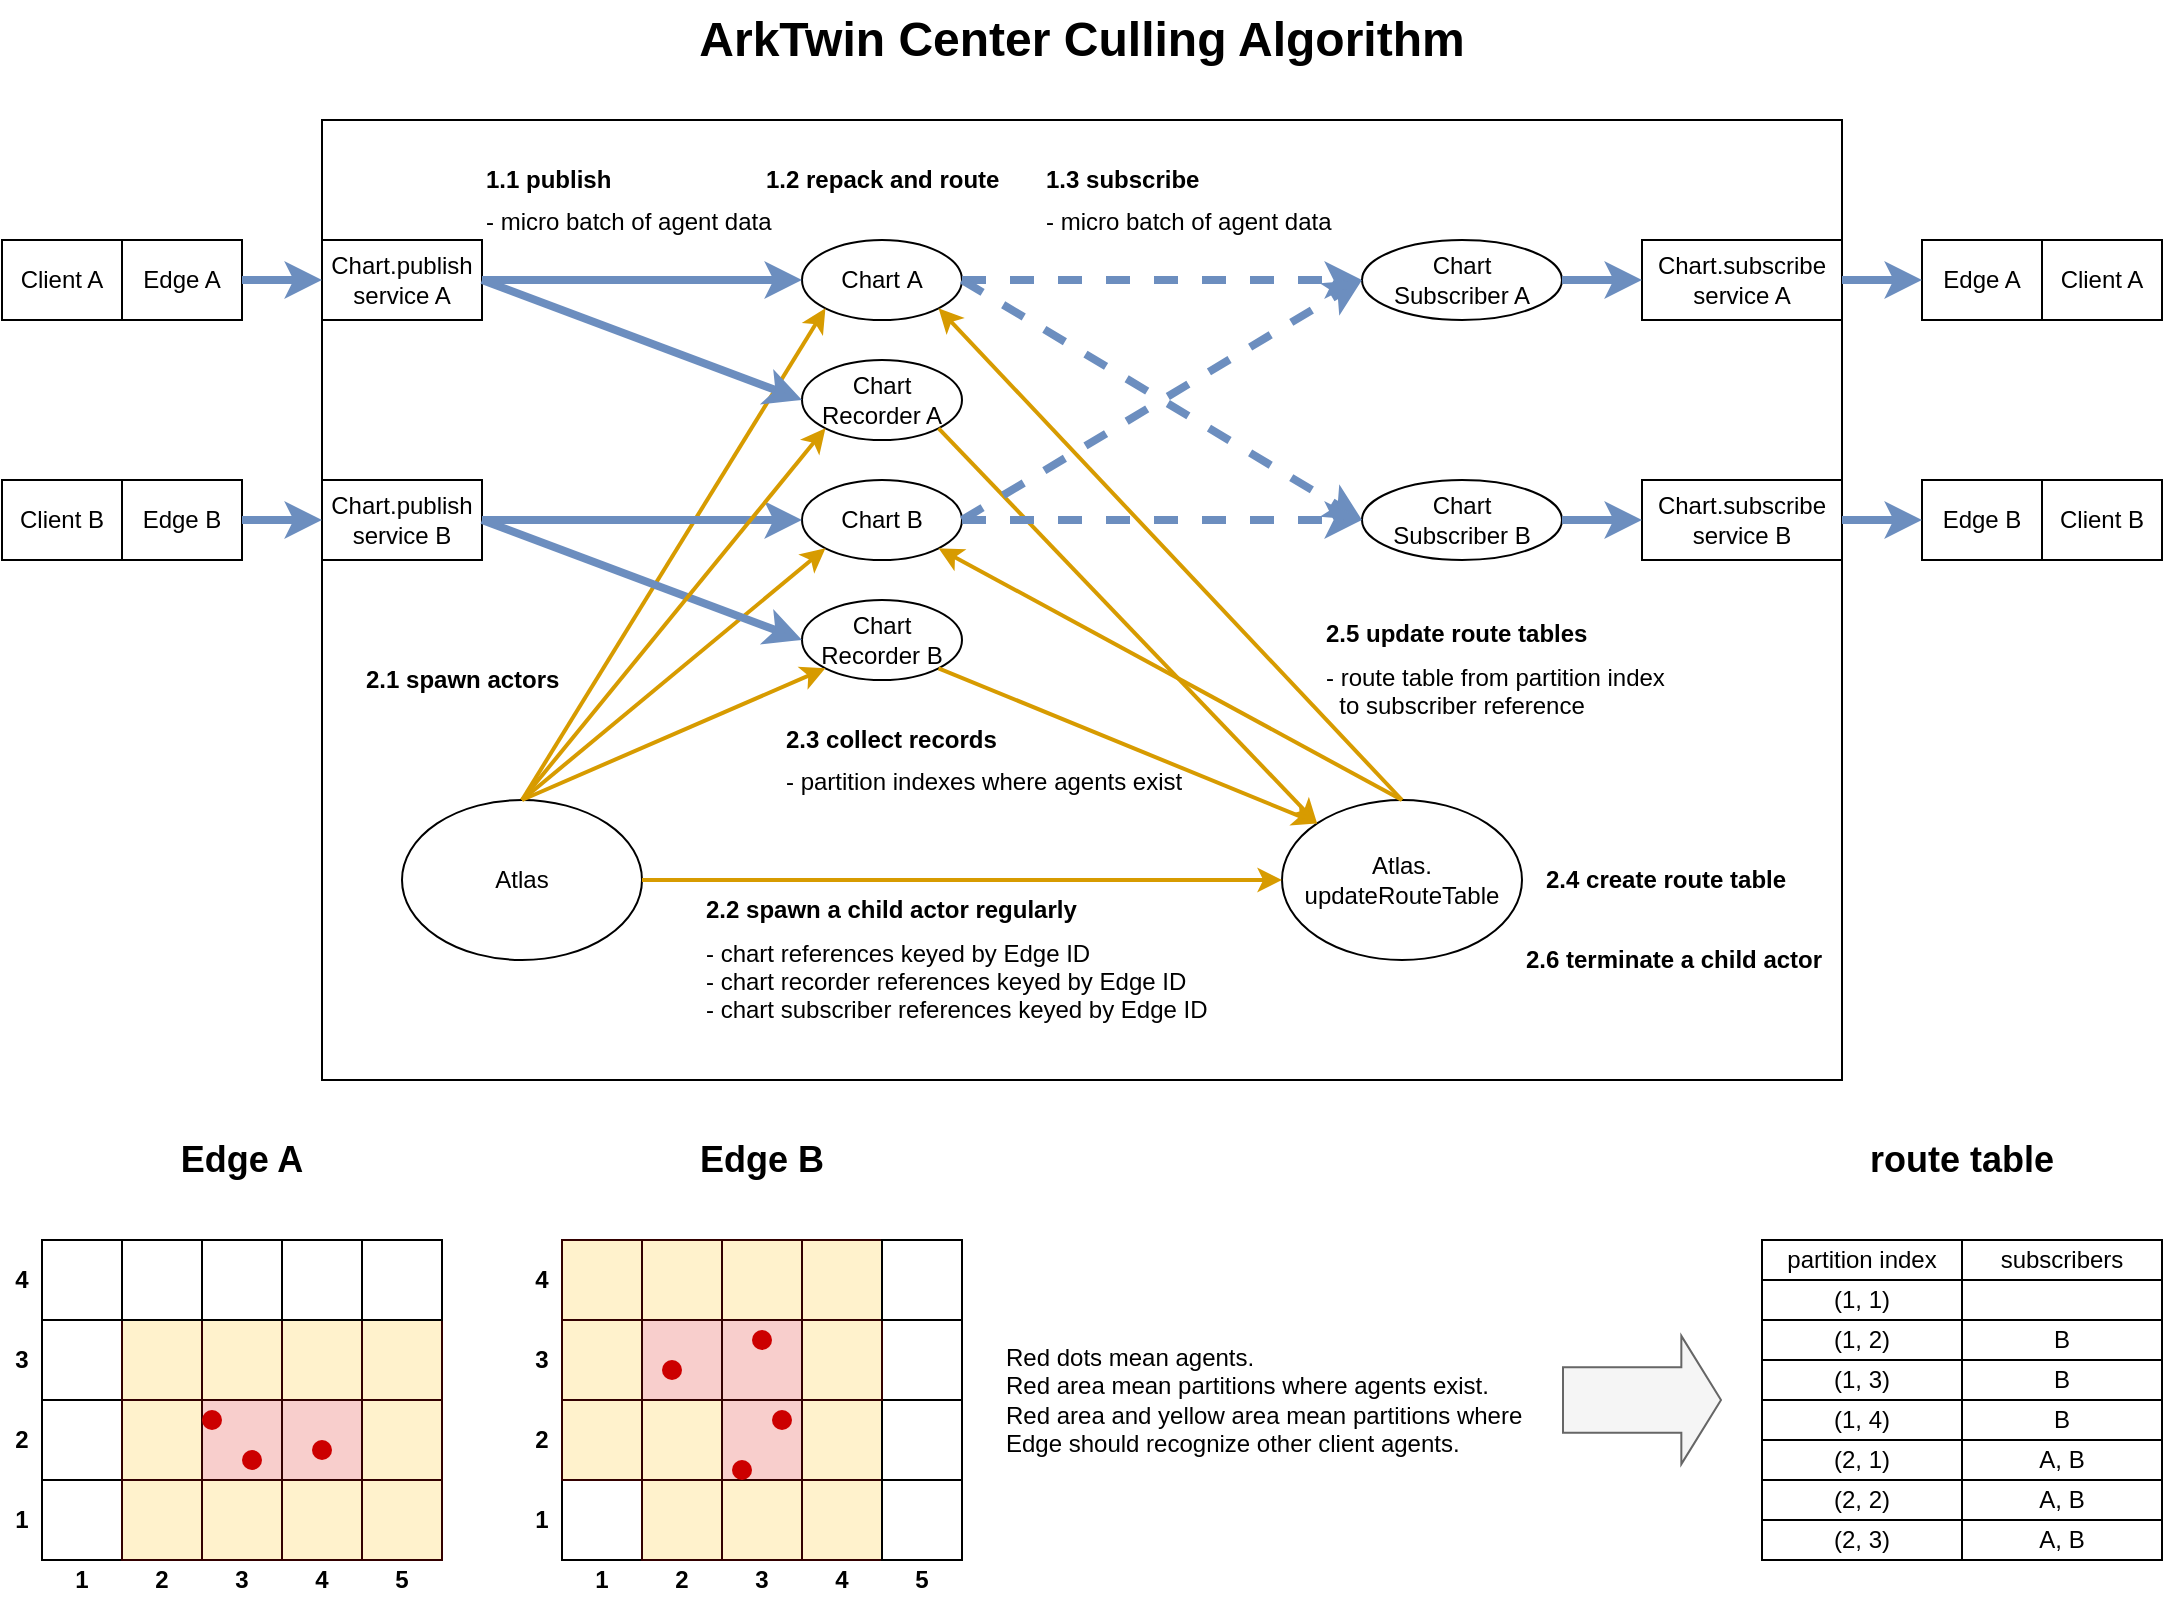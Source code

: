 <mxfile version="24.7.5">
  <diagram name="ページ1" id="t94YC5nv_LQx9OQjXFBO">
    <mxGraphModel dx="1430" dy="837" grid="1" gridSize="10" guides="1" tooltips="1" connect="1" arrows="1" fold="1" page="1" pageScale="1" pageWidth="1169" pageHeight="827" math="0" shadow="0">
      <root>
        <mxCell id="0" />
        <mxCell id="1" parent="0" />
        <mxCell id="b8Y9SWuDgDwBU1Piw9FO-28" value="" style="rounded=0;whiteSpace=wrap;html=1;fillColor=none;" parent="1" vertex="1">
          <mxGeometry x="200" y="80" width="760" height="480" as="geometry" />
        </mxCell>
        <mxCell id="b8Y9SWuDgDwBU1Piw9FO-1" value="Client A" style="rounded=0;whiteSpace=wrap;html=1;" parent="1" vertex="1">
          <mxGeometry x="40" y="140" width="60" height="40" as="geometry" />
        </mxCell>
        <mxCell id="b8Y9SWuDgDwBU1Piw9FO-2" value="Edge A" style="rounded=0;whiteSpace=wrap;html=1;" parent="1" vertex="1">
          <mxGeometry x="100" y="140" width="60" height="40" as="geometry" />
        </mxCell>
        <mxCell id="b8Y9SWuDgDwBU1Piw9FO-3" value="Chart.publish&lt;div&gt;service A&lt;/div&gt;" style="rounded=0;whiteSpace=wrap;html=1;" parent="1" vertex="1">
          <mxGeometry x="200" y="140" width="80" height="40" as="geometry" />
        </mxCell>
        <mxCell id="b8Y9SWuDgDwBU1Piw9FO-5" value="Chart&lt;span style=&quot;background-color: initial;&quot;&gt;&amp;nbsp;A&lt;/span&gt;" style="ellipse;whiteSpace=wrap;html=1;" parent="1" vertex="1">
          <mxGeometry x="440" y="140" width="80" height="40" as="geometry" />
        </mxCell>
        <mxCell id="b8Y9SWuDgDwBU1Piw9FO-6" value="Atlas.&lt;div&gt;updateRouteTable&lt;/div&gt;" style="ellipse;whiteSpace=wrap;html=1;" parent="1" vertex="1">
          <mxGeometry x="680" y="420" width="120" height="80" as="geometry" />
        </mxCell>
        <mxCell id="b8Y9SWuDgDwBU1Piw9FO-8" value="Atlas" style="ellipse;whiteSpace=wrap;html=1;" parent="1" vertex="1">
          <mxGeometry x="240" y="420" width="120" height="80" as="geometry" />
        </mxCell>
        <mxCell id="b8Y9SWuDgDwBU1Piw9FO-11" value="Chart&lt;div&gt;Recorder A&lt;/div&gt;" style="ellipse;whiteSpace=wrap;html=1;" parent="1" vertex="1">
          <mxGeometry x="440" y="200" width="80" height="40" as="geometry" />
        </mxCell>
        <mxCell id="b8Y9SWuDgDwBU1Piw9FO-13" value="Chart.subscribe&lt;div&gt;service A&lt;/div&gt;" style="rounded=0;whiteSpace=wrap;html=1;" parent="1" vertex="1">
          <mxGeometry x="860" y="140" width="100" height="40" as="geometry" />
        </mxCell>
        <mxCell id="b8Y9SWuDgDwBU1Piw9FO-14" value="" style="endArrow=classic;html=1;rounded=0;exitX=1;exitY=0.5;exitDx=0;exitDy=0;fillColor=#dae8fc;strokeColor=#6c8ebf;strokeWidth=4;dashed=1;entryX=0;entryY=0.5;entryDx=0;entryDy=0;" parent="1" source="b8Y9SWuDgDwBU1Piw9FO-5" target="b8Y9SWuDgDwBU1Piw9FO-35" edge="1">
          <mxGeometry width="50" height="50" relative="1" as="geometry">
            <mxPoint x="320" y="370" as="sourcePoint" />
            <mxPoint x="600" y="160" as="targetPoint" />
          </mxGeometry>
        </mxCell>
        <mxCell id="b8Y9SWuDgDwBU1Piw9FO-15" value="Client B" style="rounded=0;whiteSpace=wrap;html=1;" parent="1" vertex="1">
          <mxGeometry x="40" y="260" width="60" height="40" as="geometry" />
        </mxCell>
        <mxCell id="b8Y9SWuDgDwBU1Piw9FO-16" value="Edge B" style="rounded=0;whiteSpace=wrap;html=1;" parent="1" vertex="1">
          <mxGeometry x="100" y="260" width="60" height="40" as="geometry" />
        </mxCell>
        <mxCell id="b8Y9SWuDgDwBU1Piw9FO-17" value="&lt;div&gt;Chart.publish&lt;/div&gt;&lt;div&gt;service B&lt;/div&gt;" style="rounded=0;whiteSpace=wrap;html=1;" parent="1" vertex="1">
          <mxGeometry x="200" y="260" width="80" height="40" as="geometry" />
        </mxCell>
        <mxCell id="b8Y9SWuDgDwBU1Piw9FO-18" value="Chart&lt;span style=&quot;background-color: initial;&quot;&gt;&amp;nbsp;B&lt;/span&gt;" style="ellipse;whiteSpace=wrap;html=1;" parent="1" vertex="1">
          <mxGeometry x="440" y="260" width="80" height="40" as="geometry" />
        </mxCell>
        <mxCell id="b8Y9SWuDgDwBU1Piw9FO-20" value="Chart&lt;div&gt;Recorder B&lt;/div&gt;" style="ellipse;whiteSpace=wrap;html=1;" parent="1" vertex="1">
          <mxGeometry x="440" y="320" width="80" height="40" as="geometry" />
        </mxCell>
        <mxCell id="b8Y9SWuDgDwBU1Piw9FO-23" value="" style="endArrow=classic;html=1;rounded=0;exitX=1;exitY=1;exitDx=0;exitDy=0;entryX=0;entryY=0;entryDx=0;entryDy=0;strokeWidth=2;fillColor=#ffe6cc;strokeColor=#d79b00;" parent="1" source="b8Y9SWuDgDwBU1Piw9FO-20" target="b8Y9SWuDgDwBU1Piw9FO-6" edge="1">
          <mxGeometry width="50" height="50" relative="1" as="geometry">
            <mxPoint x="440" y="340" as="sourcePoint" />
            <mxPoint x="370" y="350" as="targetPoint" />
          </mxGeometry>
        </mxCell>
        <mxCell id="b8Y9SWuDgDwBU1Piw9FO-24" value="" style="endArrow=classic;html=1;rounded=0;exitX=1;exitY=1;exitDx=0;exitDy=0;entryX=0;entryY=0;entryDx=0;entryDy=0;fillColor=#ffe6cc;strokeColor=#d79b00;strokeWidth=2;" parent="1" source="b8Y9SWuDgDwBU1Piw9FO-11" target="b8Y9SWuDgDwBU1Piw9FO-6" edge="1">
          <mxGeometry width="50" height="50" relative="1" as="geometry">
            <mxPoint x="450" y="350" as="sourcePoint" />
            <mxPoint x="560" y="430" as="targetPoint" />
          </mxGeometry>
        </mxCell>
        <mxCell id="b8Y9SWuDgDwBU1Piw9FO-25" value="Chart.subscribe&lt;div&gt;service B&lt;/div&gt;" style="rounded=0;whiteSpace=wrap;html=1;" parent="1" vertex="1">
          <mxGeometry x="860" y="260" width="100" height="40" as="geometry" />
        </mxCell>
        <mxCell id="b8Y9SWuDgDwBU1Piw9FO-26" value="" style="endArrow=classic;html=1;rounded=0;exitX=0.5;exitY=0;exitDx=0;exitDy=0;entryX=1;entryY=1;entryDx=0;entryDy=0;fillColor=#ffe6cc;strokeColor=#d79b00;strokeWidth=2;" parent="1" source="b8Y9SWuDgDwBU1Piw9FO-6" target="b8Y9SWuDgDwBU1Piw9FO-18" edge="1">
          <mxGeometry width="50" height="50" relative="1" as="geometry">
            <mxPoint x="438" y="364" as="sourcePoint" />
            <mxPoint x="518" y="412" as="targetPoint" />
          </mxGeometry>
        </mxCell>
        <mxCell id="b8Y9SWuDgDwBU1Piw9FO-27" value="" style="endArrow=classic;html=1;rounded=0;exitX=0.5;exitY=0;exitDx=0;exitDy=0;entryX=1;entryY=1;entryDx=0;entryDy=0;fillColor=#ffe6cc;strokeColor=#d79b00;strokeWidth=2;" parent="1" source="b8Y9SWuDgDwBU1Piw9FO-6" target="b8Y9SWuDgDwBU1Piw9FO-5" edge="1">
          <mxGeometry width="50" height="50" relative="1" as="geometry">
            <mxPoint x="560" y="400" as="sourcePoint" />
            <mxPoint x="438" y="304" as="targetPoint" />
          </mxGeometry>
        </mxCell>
        <mxCell id="b8Y9SWuDgDwBU1Piw9FO-29" value="" style="endArrow=classic;html=1;rounded=0;exitX=1;exitY=0.5;exitDx=0;exitDy=0;entryX=0;entryY=0.5;entryDx=0;entryDy=0;strokeWidth=2;fillColor=#ffe6cc;strokeColor=#d79b00;" parent="1" source="b8Y9SWuDgDwBU1Piw9FO-8" target="b8Y9SWuDgDwBU1Piw9FO-6" edge="1">
          <mxGeometry width="50" height="50" relative="1" as="geometry">
            <mxPoint x="320" y="370" as="sourcePoint" />
            <mxPoint x="370" y="320" as="targetPoint" />
          </mxGeometry>
        </mxCell>
        <mxCell id="b8Y9SWuDgDwBU1Piw9FO-30" value="" style="endArrow=classic;html=1;rounded=0;exitX=1;exitY=0.5;exitDx=0;exitDy=0;entryX=0;entryY=0.5;entryDx=0;entryDy=0;fillColor=#dae8fc;strokeColor=#6c8ebf;strokeWidth=4;" parent="1" source="b8Y9SWuDgDwBU1Piw9FO-2" target="b8Y9SWuDgDwBU1Piw9FO-3" edge="1">
          <mxGeometry width="50" height="50" relative="1" as="geometry">
            <mxPoint x="360" y="370" as="sourcePoint" />
            <mxPoint x="410" y="320" as="targetPoint" />
          </mxGeometry>
        </mxCell>
        <mxCell id="b8Y9SWuDgDwBU1Piw9FO-31" value="" style="endArrow=classic;html=1;rounded=0;exitX=1;exitY=0.5;exitDx=0;exitDy=0;entryX=0;entryY=0.5;entryDx=0;entryDy=0;fillColor=#dae8fc;strokeColor=#6c8ebf;strokeWidth=4;" parent="1" source="b8Y9SWuDgDwBU1Piw9FO-16" target="b8Y9SWuDgDwBU1Piw9FO-17" edge="1">
          <mxGeometry width="50" height="50" relative="1" as="geometry">
            <mxPoint x="170" y="170" as="sourcePoint" />
            <mxPoint x="250" y="170" as="targetPoint" />
          </mxGeometry>
        </mxCell>
        <mxCell id="b8Y9SWuDgDwBU1Piw9FO-35" value="Chart&lt;div&gt;&lt;span style=&quot;background-color: initial;&quot;&gt;Subscriber A&lt;/span&gt;&lt;/div&gt;" style="ellipse;whiteSpace=wrap;html=1;" parent="1" vertex="1">
          <mxGeometry x="720" y="140" width="100" height="40" as="geometry" />
        </mxCell>
        <mxCell id="b8Y9SWuDgDwBU1Piw9FO-36" value="Chart&lt;div&gt;&lt;span style=&quot;background-color: initial;&quot;&gt;Subscriber B&lt;/span&gt;&lt;/div&gt;" style="ellipse;whiteSpace=wrap;html=1;" parent="1" vertex="1">
          <mxGeometry x="720" y="260" width="100" height="40" as="geometry" />
        </mxCell>
        <mxCell id="b8Y9SWuDgDwBU1Piw9FO-37" value="" style="endArrow=classic;html=1;rounded=0;exitX=1;exitY=0.5;exitDx=0;exitDy=0;entryX=0;entryY=0.5;entryDx=0;entryDy=0;fillColor=#dae8fc;strokeColor=#6c8ebf;strokeWidth=4;" parent="1" source="b8Y9SWuDgDwBU1Piw9FO-35" target="b8Y9SWuDgDwBU1Piw9FO-13" edge="1">
          <mxGeometry width="50" height="50" relative="1" as="geometry">
            <mxPoint x="290" y="290" as="sourcePoint" />
            <mxPoint x="330" y="290" as="targetPoint" />
          </mxGeometry>
        </mxCell>
        <mxCell id="b8Y9SWuDgDwBU1Piw9FO-38" value="" style="endArrow=classic;html=1;rounded=0;exitX=1;exitY=0.5;exitDx=0;exitDy=0;entryX=0;entryY=0.5;entryDx=0;entryDy=0;fillColor=#dae8fc;strokeColor=#6c8ebf;strokeWidth=4;" parent="1" source="b8Y9SWuDgDwBU1Piw9FO-36" target="b8Y9SWuDgDwBU1Piw9FO-25" edge="1">
          <mxGeometry width="50" height="50" relative="1" as="geometry">
            <mxPoint x="690" y="170" as="sourcePoint" />
            <mxPoint x="730" y="170" as="targetPoint" />
          </mxGeometry>
        </mxCell>
        <mxCell id="b8Y9SWuDgDwBU1Piw9FO-39" value="" style="endArrow=classic;html=1;rounded=0;fillColor=#dae8fc;strokeColor=#6c8ebf;strokeWidth=4;dashed=1;entryX=0;entryY=0.5;entryDx=0;entryDy=0;exitX=1;exitY=0.5;exitDx=0;exitDy=0;" parent="1" source="b8Y9SWuDgDwBU1Piw9FO-5" target="b8Y9SWuDgDwBU1Piw9FO-36" edge="1">
          <mxGeometry width="50" height="50" relative="1" as="geometry">
            <mxPoint x="400" y="160" as="sourcePoint" />
            <mxPoint x="610" y="170" as="targetPoint" />
          </mxGeometry>
        </mxCell>
        <mxCell id="b8Y9SWuDgDwBU1Piw9FO-50" value="&lt;b&gt;2.2 spawn a child actor regularly&lt;/b&gt;&lt;div style=&quot;font-size: 6px;&quot;&gt;&lt;b&gt;&lt;br&gt;&lt;/b&gt;&lt;div style=&quot;line-height: 160%; font-size: 12px;&quot;&gt;&lt;div style=&quot;line-height: 120%;&quot;&gt;&lt;span style=&quot;background-color: initial;&quot;&gt;- chart references keyed by Edge ID&lt;/span&gt;&lt;div style=&quot;line-height: 120%;&quot;&gt;- chart recorder references&lt;span style=&quot;background-color: initial;&quot;&gt;&amp;nbsp;&lt;/span&gt;&lt;span style=&quot;background-color: initial;&quot;&gt;keyed by Edge ID&lt;/span&gt;&lt;span style=&quot;background-color: initial;&quot;&gt;&amp;nbsp;&lt;/span&gt;&lt;/div&gt;&lt;div style=&quot;line-height: 120%;&quot;&gt;- chart subscriber references&amp;nbsp;&lt;span style=&quot;background-color: initial;&quot;&gt;keyed by Edge ID&lt;/span&gt;&lt;/div&gt;&lt;/div&gt;&lt;/div&gt;&lt;/div&gt;" style="text;html=1;align=left;verticalAlign=middle;whiteSpace=wrap;rounded=0;" parent="1" vertex="1">
          <mxGeometry x="390" y="460" width="260" height="80" as="geometry" />
        </mxCell>
        <mxCell id="b8Y9SWuDgDwBU1Piw9FO-52" value="&lt;b style=&quot;&quot;&gt;2.4 create route table&lt;/b&gt;" style="text;html=1;align=left;verticalAlign=middle;whiteSpace=wrap;rounded=0;" parent="1" vertex="1">
          <mxGeometry x="810" y="440" width="130" height="40" as="geometry" />
        </mxCell>
        <mxCell id="b8Y9SWuDgDwBU1Piw9FO-55" value="" style="endArrow=classic;html=1;rounded=0;exitX=0.5;exitY=0;exitDx=0;exitDy=0;entryX=0;entryY=1;entryDx=0;entryDy=0;strokeWidth=2;fillColor=#ffe6cc;strokeColor=#d79b00;movable=1;resizable=1;rotatable=1;deletable=1;editable=1;locked=0;connectable=1;" parent="1" source="b8Y9SWuDgDwBU1Piw9FO-8" target="b8Y9SWuDgDwBU1Piw9FO-5" edge="1">
          <mxGeometry width="50" height="50" relative="1" as="geometry">
            <mxPoint x="410" y="430" as="sourcePoint" />
            <mxPoint x="610" y="430" as="targetPoint" />
          </mxGeometry>
        </mxCell>
        <mxCell id="b8Y9SWuDgDwBU1Piw9FO-57" value="" style="endArrow=classic;html=1;rounded=0;entryX=0;entryY=1;entryDx=0;entryDy=0;strokeWidth=2;fillColor=#ffe6cc;strokeColor=#d79b00;exitX=0.5;exitY=0;exitDx=0;exitDy=0;" parent="1" source="b8Y9SWuDgDwBU1Piw9FO-8" target="b8Y9SWuDgDwBU1Piw9FO-18" edge="1">
          <mxGeometry width="50" height="50" relative="1" as="geometry">
            <mxPoint x="260" y="430" as="sourcePoint" />
            <mxPoint x="342" y="184" as="targetPoint" />
          </mxGeometry>
        </mxCell>
        <mxCell id="b8Y9SWuDgDwBU1Piw9FO-21" value="" style="endArrow=classic;html=1;rounded=0;exitX=1;exitY=0.5;exitDx=0;exitDy=0;entryX=0;entryY=0.5;entryDx=0;entryDy=0;fillColor=#dae8fc;strokeColor=#6c8ebf;strokeWidth=4;" parent="1" source="b8Y9SWuDgDwBU1Piw9FO-17" target="b8Y9SWuDgDwBU1Piw9FO-20" edge="1">
          <mxGeometry width="50" height="50" relative="1" as="geometry">
            <mxPoint x="290" y="290" as="sourcePoint" />
            <mxPoint x="370" y="290" as="targetPoint" />
          </mxGeometry>
        </mxCell>
        <mxCell id="b8Y9SWuDgDwBU1Piw9FO-19" value="" style="endArrow=classic;html=1;rounded=0;exitX=1;exitY=0.5;exitDx=0;exitDy=0;entryX=0;entryY=0.5;entryDx=0;entryDy=0;fillColor=#dae8fc;strokeColor=#6c8ebf;strokeWidth=4;" parent="1" source="b8Y9SWuDgDwBU1Piw9FO-17" target="b8Y9SWuDgDwBU1Piw9FO-18" edge="1">
          <mxGeometry width="50" height="50" relative="1" as="geometry">
            <mxPoint x="160" y="490" as="sourcePoint" />
            <mxPoint x="210" y="440" as="targetPoint" />
          </mxGeometry>
        </mxCell>
        <mxCell id="b8Y9SWuDgDwBU1Piw9FO-12" value="" style="endArrow=classic;html=1;rounded=0;exitX=1;exitY=0.5;exitDx=0;exitDy=0;entryX=0;entryY=0.5;entryDx=0;entryDy=0;fillColor=#dae8fc;strokeColor=#6c8ebf;strokeWidth=4;" parent="1" source="b8Y9SWuDgDwBU1Piw9FO-3" target="b8Y9SWuDgDwBU1Piw9FO-11" edge="1">
          <mxGeometry width="50" height="50" relative="1" as="geometry">
            <mxPoint x="290" y="170" as="sourcePoint" />
            <mxPoint x="370" y="170" as="targetPoint" />
          </mxGeometry>
        </mxCell>
        <mxCell id="b8Y9SWuDgDwBU1Piw9FO-9" value="" style="endArrow=classic;html=1;rounded=0;exitX=1;exitY=0.5;exitDx=0;exitDy=0;entryX=0;entryY=0.5;entryDx=0;entryDy=0;fillColor=#dae8fc;strokeColor=#6c8ebf;strokeWidth=4;" parent="1" source="b8Y9SWuDgDwBU1Piw9FO-3" target="b8Y9SWuDgDwBU1Piw9FO-5" edge="1">
          <mxGeometry width="50" height="50" relative="1" as="geometry">
            <mxPoint x="160" y="370" as="sourcePoint" />
            <mxPoint x="210" y="320" as="targetPoint" />
          </mxGeometry>
        </mxCell>
        <mxCell id="b8Y9SWuDgDwBU1Piw9FO-59" value="&lt;b&gt;2.1 spawn actors&lt;/b&gt;" style="text;html=1;align=left;verticalAlign=middle;whiteSpace=wrap;rounded=0;" parent="1" vertex="1">
          <mxGeometry x="220" y="340" width="110" height="40" as="geometry" />
        </mxCell>
        <mxCell id="b8Y9SWuDgDwBU1Piw9FO-61" value="&lt;b&gt;2.3 collect records&lt;/b&gt;&lt;div style=&quot;font-size: 6px;&quot;&gt;&lt;b&gt;&lt;br&gt;&lt;/b&gt;&lt;div style=&quot;line-height: 160%; font-size: 12px;&quot;&gt;&lt;div style=&quot;line-height: 120%;&quot;&gt;&lt;span style=&quot;background-color: initial;&quot;&gt;- partition indexes where agents exist&lt;/span&gt;&lt;/div&gt;&lt;/div&gt;&lt;/div&gt;" style="text;html=1;align=left;verticalAlign=middle;whiteSpace=wrap;rounded=0;" parent="1" vertex="1">
          <mxGeometry x="430" y="380" width="230" height="40" as="geometry" />
        </mxCell>
        <mxCell id="b8Y9SWuDgDwBU1Piw9FO-64" value="&lt;b&gt;2.5 update route tables&lt;/b&gt;&lt;div style=&quot;font-size: 6px;&quot;&gt;&lt;b&gt;&lt;br&gt;&lt;/b&gt;&lt;div style=&quot;line-height: 160%; font-size: 12px;&quot;&gt;&lt;div style=&quot;line-height: 120%;&quot;&gt;&lt;span style=&quot;background-color: initial;&quot;&gt;- route table from partition index&lt;/span&gt;&lt;/div&gt;&lt;div style=&quot;line-height: 120%;&quot;&gt;&lt;span style=&quot;background-color: initial;&quot;&gt;&amp;nbsp; to subscriber reference&lt;/span&gt;&lt;/div&gt;&lt;/div&gt;&lt;/div&gt;" style="text;html=1;align=left;verticalAlign=middle;whiteSpace=wrap;rounded=0;" parent="1" vertex="1">
          <mxGeometry x="700" y="330" width="190" height="50" as="geometry" />
        </mxCell>
        <mxCell id="b8Y9SWuDgDwBU1Piw9FO-65" value="Edge A" style="rounded=0;whiteSpace=wrap;html=1;" parent="1" vertex="1">
          <mxGeometry x="1000" y="140" width="60" height="40" as="geometry" />
        </mxCell>
        <mxCell id="b8Y9SWuDgDwBU1Piw9FO-66" value="Client A" style="rounded=0;whiteSpace=wrap;html=1;" parent="1" vertex="1">
          <mxGeometry x="1060" y="140" width="60" height="40" as="geometry" />
        </mxCell>
        <mxCell id="b8Y9SWuDgDwBU1Piw9FO-67" value="Edge B" style="rounded=0;whiteSpace=wrap;html=1;" parent="1" vertex="1">
          <mxGeometry x="1000" y="260" width="60" height="40" as="geometry" />
        </mxCell>
        <mxCell id="b8Y9SWuDgDwBU1Piw9FO-68" value="Client B" style="rounded=0;whiteSpace=wrap;html=1;" parent="1" vertex="1">
          <mxGeometry x="1060" y="260" width="60" height="40" as="geometry" />
        </mxCell>
        <mxCell id="b8Y9SWuDgDwBU1Piw9FO-69" value="" style="endArrow=classic;html=1;rounded=0;exitX=1;exitY=0.5;exitDx=0;exitDy=0;entryX=0;entryY=0.5;entryDx=0;entryDy=0;fillColor=#dae8fc;strokeColor=#6c8ebf;strokeWidth=4;" parent="1" source="b8Y9SWuDgDwBU1Piw9FO-13" target="b8Y9SWuDgDwBU1Piw9FO-65" edge="1">
          <mxGeometry width="50" height="50" relative="1" as="geometry">
            <mxPoint x="820" y="170" as="sourcePoint" />
            <mxPoint x="870" y="170" as="targetPoint" />
          </mxGeometry>
        </mxCell>
        <mxCell id="b8Y9SWuDgDwBU1Piw9FO-70" value="" style="endArrow=classic;html=1;rounded=0;exitX=1;exitY=0.5;exitDx=0;exitDy=0;entryX=0;entryY=0.5;entryDx=0;entryDy=0;fillColor=#dae8fc;strokeColor=#6c8ebf;strokeWidth=4;" parent="1" source="b8Y9SWuDgDwBU1Piw9FO-25" target="b8Y9SWuDgDwBU1Piw9FO-67" edge="1">
          <mxGeometry width="50" height="50" relative="1" as="geometry">
            <mxPoint x="970" y="170" as="sourcePoint" />
            <mxPoint x="1010" y="170" as="targetPoint" />
          </mxGeometry>
        </mxCell>
        <mxCell id="b8Y9SWuDgDwBU1Piw9FO-22" value="" style="endArrow=classic;html=1;rounded=0;exitX=1;exitY=0.5;exitDx=0;exitDy=0;entryX=0;entryY=0.5;entryDx=0;entryDy=0;fillColor=#dae8fc;strokeColor=#6c8ebf;strokeWidth=4;dashed=1;" parent="1" source="b8Y9SWuDgDwBU1Piw9FO-18" target="b8Y9SWuDgDwBU1Piw9FO-36" edge="1">
          <mxGeometry width="50" height="50" relative="1" as="geometry">
            <mxPoint x="320" y="490" as="sourcePoint" />
            <mxPoint x="600" y="280" as="targetPoint" />
          </mxGeometry>
        </mxCell>
        <mxCell id="b8Y9SWuDgDwBU1Piw9FO-40" value="" style="endArrow=classic;html=1;rounded=0;fillColor=#dae8fc;strokeColor=#6c8ebf;strokeWidth=4;dashed=1;entryX=0;entryY=0.5;entryDx=0;entryDy=0;exitX=1;exitY=0.5;exitDx=0;exitDy=0;" parent="1" source="b8Y9SWuDgDwBU1Piw9FO-18" target="b8Y9SWuDgDwBU1Piw9FO-35" edge="1">
          <mxGeometry width="50" height="50" relative="1" as="geometry">
            <mxPoint x="400" y="280" as="sourcePoint" />
            <mxPoint x="610" y="290" as="targetPoint" />
          </mxGeometry>
        </mxCell>
        <mxCell id="b8Y9SWuDgDwBU1Piw9FO-72" value="&lt;b style=&quot;&quot;&gt;2.6 terminate a child actor&lt;/b&gt;" style="text;html=1;align=left;verticalAlign=middle;whiteSpace=wrap;rounded=0;" parent="1" vertex="1">
          <mxGeometry x="800" y="480" width="160" height="40" as="geometry" />
        </mxCell>
        <mxCell id="b8Y9SWuDgDwBU1Piw9FO-73" value="&lt;b&gt;&lt;font style=&quot;font-size: 24px;&quot;&gt;ArkTwin Center Culling Algorithm&lt;/font&gt;&lt;/b&gt;" style="text;html=1;align=center;verticalAlign=middle;whiteSpace=wrap;rounded=0;" parent="1" vertex="1">
          <mxGeometry x="200" y="20" width="760" height="40" as="geometry" />
        </mxCell>
        <mxCell id="b8Y9SWuDgDwBU1Piw9FO-74" value="" style="rounded=0;whiteSpace=wrap;html=1;fillColor=none;" parent="1" vertex="1">
          <mxGeometry x="60" y="760" width="40" height="40" as="geometry" />
        </mxCell>
        <mxCell id="b8Y9SWuDgDwBU1Piw9FO-75" value="" style="rounded=0;whiteSpace=wrap;html=1;fillColor=none;" parent="1" vertex="1">
          <mxGeometry x="60" y="720" width="40" height="40" as="geometry" />
        </mxCell>
        <mxCell id="b8Y9SWuDgDwBU1Piw9FO-76" value="" style="rounded=0;whiteSpace=wrap;html=1;fillColor=none;" parent="1" vertex="1">
          <mxGeometry x="60" y="680" width="40" height="40" as="geometry" />
        </mxCell>
        <mxCell id="b8Y9SWuDgDwBU1Piw9FO-77" value="" style="rounded=0;whiteSpace=wrap;html=1;fillColor=none;" parent="1" vertex="1">
          <mxGeometry x="60" y="640" width="40" height="40" as="geometry" />
        </mxCell>
        <mxCell id="b8Y9SWuDgDwBU1Piw9FO-78" value="" style="rounded=0;whiteSpace=wrap;html=1;fillColor=#fff2cc;strokeColor=#330000;" parent="1" vertex="1">
          <mxGeometry x="100" y="760" width="40" height="40" as="geometry" />
        </mxCell>
        <mxCell id="b8Y9SWuDgDwBU1Piw9FO-79" value="" style="rounded=0;whiteSpace=wrap;html=1;fillColor=#fff2cc;strokeColor=#330000;" parent="1" vertex="1">
          <mxGeometry x="100" y="720" width="40" height="40" as="geometry" />
        </mxCell>
        <mxCell id="b8Y9SWuDgDwBU1Piw9FO-80" value="" style="rounded=0;whiteSpace=wrap;html=1;fillColor=#fff2cc;strokeColor=#330000;" parent="1" vertex="1">
          <mxGeometry x="100" y="680" width="40" height="40" as="geometry" />
        </mxCell>
        <mxCell id="b8Y9SWuDgDwBU1Piw9FO-81" value="" style="rounded=0;whiteSpace=wrap;html=1;fillColor=none;" parent="1" vertex="1">
          <mxGeometry x="100" y="640" width="40" height="40" as="geometry" />
        </mxCell>
        <mxCell id="b8Y9SWuDgDwBU1Piw9FO-82" value="" style="rounded=0;whiteSpace=wrap;html=1;fillColor=#fff2cc;strokeColor=#330000;" parent="1" vertex="1">
          <mxGeometry x="140" y="760" width="40" height="40" as="geometry" />
        </mxCell>
        <mxCell id="b8Y9SWuDgDwBU1Piw9FO-83" value="" style="rounded=0;whiteSpace=wrap;html=1;fillColor=#f8cecc;strokeColor=#330000;" parent="1" vertex="1">
          <mxGeometry x="140" y="720" width="40" height="40" as="geometry" />
        </mxCell>
        <mxCell id="b8Y9SWuDgDwBU1Piw9FO-84" value="" style="rounded=0;whiteSpace=wrap;html=1;fillColor=#fff2cc;strokeColor=#330000;" parent="1" vertex="1">
          <mxGeometry x="140" y="680" width="40" height="40" as="geometry" />
        </mxCell>
        <mxCell id="b8Y9SWuDgDwBU1Piw9FO-85" value="" style="rounded=0;whiteSpace=wrap;html=1;fillColor=none;" parent="1" vertex="1">
          <mxGeometry x="140" y="640" width="40" height="40" as="geometry" />
        </mxCell>
        <mxCell id="b8Y9SWuDgDwBU1Piw9FO-86" value="" style="rounded=0;whiteSpace=wrap;html=1;fillColor=#fff2cc;strokeColor=#330000;" parent="1" vertex="1">
          <mxGeometry x="180" y="760" width="40" height="40" as="geometry" />
        </mxCell>
        <mxCell id="b8Y9SWuDgDwBU1Piw9FO-87" value="" style="rounded=0;whiteSpace=wrap;html=1;fillColor=#f8cecc;strokeColor=#330000;" parent="1" vertex="1">
          <mxGeometry x="180" y="720" width="40" height="40" as="geometry" />
        </mxCell>
        <mxCell id="b8Y9SWuDgDwBU1Piw9FO-88" value="" style="rounded=0;whiteSpace=wrap;html=1;fillColor=#fff2cc;strokeColor=#330000;" parent="1" vertex="1">
          <mxGeometry x="180" y="680" width="40" height="40" as="geometry" />
        </mxCell>
        <mxCell id="b8Y9SWuDgDwBU1Piw9FO-89" value="" style="rounded=0;whiteSpace=wrap;html=1;fillColor=none;" parent="1" vertex="1">
          <mxGeometry x="180" y="640" width="40" height="40" as="geometry" />
        </mxCell>
        <mxCell id="b8Y9SWuDgDwBU1Piw9FO-90" value="" style="rounded=0;whiteSpace=wrap;html=1;fillColor=#fff2cc;strokeColor=#330000;" parent="1" vertex="1">
          <mxGeometry x="220" y="760" width="40" height="40" as="geometry" />
        </mxCell>
        <mxCell id="b8Y9SWuDgDwBU1Piw9FO-91" value="" style="rounded=0;whiteSpace=wrap;html=1;fillColor=#fff2cc;strokeColor=#330000;" parent="1" vertex="1">
          <mxGeometry x="220" y="720" width="40" height="40" as="geometry" />
        </mxCell>
        <mxCell id="b8Y9SWuDgDwBU1Piw9FO-92" value="" style="rounded=0;whiteSpace=wrap;html=1;fillColor=#fff2cc;strokeColor=#330000;" parent="1" vertex="1">
          <mxGeometry x="220" y="680" width="40" height="40" as="geometry" />
        </mxCell>
        <mxCell id="b8Y9SWuDgDwBU1Piw9FO-93" value="" style="rounded=0;whiteSpace=wrap;html=1;fillColor=none;" parent="1" vertex="1">
          <mxGeometry x="220" y="640" width="40" height="40" as="geometry" />
        </mxCell>
        <mxCell id="b8Y9SWuDgDwBU1Piw9FO-94" value="&lt;b style=&quot;font-size: 18px;&quot;&gt;&lt;font style=&quot;font-size: 18px;&quot;&gt;Edge A&lt;/font&gt;&lt;/b&gt;" style="text;html=1;align=center;verticalAlign=middle;whiteSpace=wrap;rounded=0;" parent="1" vertex="1">
          <mxGeometry x="60" y="580" width="200" height="40" as="geometry" />
        </mxCell>
        <mxCell id="b8Y9SWuDgDwBU1Piw9FO-95" value="&lt;b style=&quot;&quot;&gt;&lt;font style=&quot;font-size: 12px;&quot;&gt;1&lt;/font&gt;&lt;/b&gt;" style="text;html=1;align=center;verticalAlign=middle;whiteSpace=wrap;rounded=0;" parent="1" vertex="1">
          <mxGeometry x="70" y="800" width="20" height="20" as="geometry" />
        </mxCell>
        <mxCell id="b8Y9SWuDgDwBU1Piw9FO-96" value="&lt;b style=&quot;&quot;&gt;&lt;font style=&quot;font-size: 12px;&quot;&gt;2&lt;/font&gt;&lt;/b&gt;" style="text;html=1;align=center;verticalAlign=middle;whiteSpace=wrap;rounded=0;" parent="1" vertex="1">
          <mxGeometry x="110" y="800" width="20" height="20" as="geometry" />
        </mxCell>
        <mxCell id="b8Y9SWuDgDwBU1Piw9FO-97" value="&lt;b style=&quot;&quot;&gt;&lt;font style=&quot;font-size: 12px;&quot;&gt;3&lt;/font&gt;&lt;/b&gt;" style="text;html=1;align=center;verticalAlign=middle;whiteSpace=wrap;rounded=0;" parent="1" vertex="1">
          <mxGeometry x="150" y="800" width="20" height="20" as="geometry" />
        </mxCell>
        <mxCell id="b8Y9SWuDgDwBU1Piw9FO-98" value="&lt;b style=&quot;&quot;&gt;&lt;font style=&quot;font-size: 12px;&quot;&gt;4&lt;/font&gt;&lt;/b&gt;" style="text;html=1;align=center;verticalAlign=middle;whiteSpace=wrap;rounded=0;" parent="1" vertex="1">
          <mxGeometry x="190" y="800" width="20" height="20" as="geometry" />
        </mxCell>
        <mxCell id="b8Y9SWuDgDwBU1Piw9FO-99" value="&lt;b style=&quot;&quot;&gt;&lt;font style=&quot;font-size: 12px;&quot;&gt;5&lt;/font&gt;&lt;/b&gt;" style="text;html=1;align=center;verticalAlign=middle;whiteSpace=wrap;rounded=0;" parent="1" vertex="1">
          <mxGeometry x="230" y="800" width="20" height="20" as="geometry" />
        </mxCell>
        <mxCell id="b8Y9SWuDgDwBU1Piw9FO-100" value="&lt;b style=&quot;&quot;&gt;&lt;font style=&quot;font-size: 12px;&quot;&gt;1&lt;/font&gt;&lt;/b&gt;" style="text;html=1;align=center;verticalAlign=middle;whiteSpace=wrap;rounded=0;" parent="1" vertex="1">
          <mxGeometry x="40" y="770" width="20" height="20" as="geometry" />
        </mxCell>
        <mxCell id="b8Y9SWuDgDwBU1Piw9FO-101" value="&lt;b style=&quot;&quot;&gt;&lt;font style=&quot;font-size: 12px;&quot;&gt;2&lt;/font&gt;&lt;/b&gt;" style="text;html=1;align=center;verticalAlign=middle;whiteSpace=wrap;rounded=0;" parent="1" vertex="1">
          <mxGeometry x="40" y="730" width="20" height="20" as="geometry" />
        </mxCell>
        <mxCell id="b8Y9SWuDgDwBU1Piw9FO-103" value="&lt;b style=&quot;&quot;&gt;&lt;font style=&quot;font-size: 12px;&quot;&gt;3&lt;/font&gt;&lt;/b&gt;" style="text;html=1;align=center;verticalAlign=middle;whiteSpace=wrap;rounded=0;" parent="1" vertex="1">
          <mxGeometry x="40" y="690" width="20" height="20" as="geometry" />
        </mxCell>
        <mxCell id="b8Y9SWuDgDwBU1Piw9FO-104" value="&lt;b style=&quot;&quot;&gt;&lt;font style=&quot;font-size: 12px;&quot;&gt;4&lt;/font&gt;&lt;/b&gt;" style="text;html=1;align=center;verticalAlign=middle;whiteSpace=wrap;rounded=0;" parent="1" vertex="1">
          <mxGeometry x="40" y="650" width="20" height="20" as="geometry" />
        </mxCell>
        <mxCell id="b8Y9SWuDgDwBU1Piw9FO-136" value="&lt;div&gt;&lt;font style=&quot;font-size: 12px;&quot;&gt;Red dots mean agents.&lt;br&gt;&lt;/font&gt;&lt;/div&gt;&lt;font style=&quot;font-size: 12px;&quot;&gt;Red area mean partitions where agents exist.&amp;nbsp;&lt;/font&gt;&lt;div style=&quot;line-height: 120%;&quot;&gt;&lt;font style=&quot;font-size: 12px;&quot;&gt;Red area and yellow area mean partitions where Edge should recognize other client agents.&amp;nbsp;&lt;/font&gt;&lt;/div&gt;" style="text;html=1;align=left;verticalAlign=middle;whiteSpace=wrap;rounded=0;" parent="1" vertex="1">
          <mxGeometry x="540" y="680" width="280" height="80" as="geometry" />
        </mxCell>
        <mxCell id="b8Y9SWuDgDwBU1Piw9FO-137" value="" style="rounded=0;whiteSpace=wrap;html=1;fillColor=none;" parent="1" vertex="1">
          <mxGeometry x="320" y="760" width="40" height="40" as="geometry" />
        </mxCell>
        <mxCell id="b8Y9SWuDgDwBU1Piw9FO-141" value="" style="rounded=0;whiteSpace=wrap;html=1;fillColor=#fff2cc;strokeColor=#330000;" parent="1" vertex="1">
          <mxGeometry x="360" y="760" width="40" height="40" as="geometry" />
        </mxCell>
        <mxCell id="b8Y9SWuDgDwBU1Piw9FO-142" value="" style="rounded=0;whiteSpace=wrap;html=1;fillColor=#fff2cc;strokeColor=#330000;" parent="1" vertex="1">
          <mxGeometry x="360" y="720" width="40" height="40" as="geometry" />
        </mxCell>
        <mxCell id="b8Y9SWuDgDwBU1Piw9FO-143" value="" style="rounded=0;whiteSpace=wrap;html=1;fillColor=#fff2cc;strokeColor=#330000;" parent="1" vertex="1">
          <mxGeometry x="320" y="680" width="40" height="40" as="geometry" />
        </mxCell>
        <mxCell id="b8Y9SWuDgDwBU1Piw9FO-144" value="" style="rounded=0;whiteSpace=wrap;html=1;fillColor=none;" parent="1" vertex="1">
          <mxGeometry x="480" y="680" width="40" height="40" as="geometry" />
        </mxCell>
        <mxCell id="b8Y9SWuDgDwBU1Piw9FO-145" value="" style="rounded=0;whiteSpace=wrap;html=1;fillColor=#fff2cc;strokeColor=#330000;" parent="1" vertex="1">
          <mxGeometry x="400" y="760" width="40" height="40" as="geometry" />
        </mxCell>
        <mxCell id="b8Y9SWuDgDwBU1Piw9FO-146" value="" style="rounded=0;whiteSpace=wrap;html=1;fillColor=#f8cecc;strokeColor=#330000;" parent="1" vertex="1">
          <mxGeometry x="400" y="720" width="40" height="40" as="geometry" />
        </mxCell>
        <mxCell id="b8Y9SWuDgDwBU1Piw9FO-147" value="" style="rounded=0;whiteSpace=wrap;html=1;fillColor=#fff2cc;strokeColor=#330000;" parent="1" vertex="1">
          <mxGeometry x="440" y="720" width="40" height="40" as="geometry" />
        </mxCell>
        <mxCell id="b8Y9SWuDgDwBU1Piw9FO-148" value="" style="rounded=0;whiteSpace=wrap;html=1;fillColor=none;" parent="1" vertex="1">
          <mxGeometry x="480" y="720" width="40" height="40" as="geometry" />
        </mxCell>
        <mxCell id="b8Y9SWuDgDwBU1Piw9FO-149" value="" style="rounded=0;whiteSpace=wrap;html=1;fillColor=#fff2cc;strokeColor=#330000;" parent="1" vertex="1">
          <mxGeometry x="440" y="760" width="40" height="40" as="geometry" />
        </mxCell>
        <mxCell id="b8Y9SWuDgDwBU1Piw9FO-150" value="" style="rounded=0;whiteSpace=wrap;html=1;fillColor=#f8cecc;strokeColor=#330000;" parent="1" vertex="1">
          <mxGeometry x="400" y="680" width="40" height="40" as="geometry" />
        </mxCell>
        <mxCell id="b8Y9SWuDgDwBU1Piw9FO-151" value="" style="rounded=0;whiteSpace=wrap;html=1;fillColor=#fff2cc;strokeColor=#330000;" parent="1" vertex="1">
          <mxGeometry x="440" y="680" width="40" height="40" as="geometry" />
        </mxCell>
        <mxCell id="b8Y9SWuDgDwBU1Piw9FO-152" value="" style="rounded=0;whiteSpace=wrap;html=1;fillColor=none;" parent="1" vertex="1">
          <mxGeometry x="480" y="760" width="40" height="40" as="geometry" />
        </mxCell>
        <mxCell id="b8Y9SWuDgDwBU1Piw9FO-153" value="" style="rounded=0;whiteSpace=wrap;html=1;fillColor=#fff2cc;strokeColor=#330000;" parent="1" vertex="1">
          <mxGeometry x="440" y="640" width="40" height="40" as="geometry" />
        </mxCell>
        <mxCell id="b8Y9SWuDgDwBU1Piw9FO-154" value="" style="rounded=0;whiteSpace=wrap;html=1;fillColor=#fff2cc;strokeColor=#330000;" parent="1" vertex="1">
          <mxGeometry x="400" y="640" width="40" height="40" as="geometry" />
        </mxCell>
        <mxCell id="b8Y9SWuDgDwBU1Piw9FO-155" value="" style="rounded=0;whiteSpace=wrap;html=1;fillColor=#fff2cc;strokeColor=#330000;" parent="1" vertex="1">
          <mxGeometry x="360" y="640" width="40" height="40" as="geometry" />
        </mxCell>
        <mxCell id="b8Y9SWuDgDwBU1Piw9FO-156" value="" style="rounded=0;whiteSpace=wrap;html=1;fillColor=none;" parent="1" vertex="1">
          <mxGeometry x="480" y="640" width="40" height="40" as="geometry" />
        </mxCell>
        <mxCell id="b8Y9SWuDgDwBU1Piw9FO-157" value="&lt;b style=&quot;font-size: 18px;&quot;&gt;&lt;font style=&quot;font-size: 18px;&quot;&gt;Edge B&lt;/font&gt;&lt;/b&gt;" style="text;html=1;align=center;verticalAlign=middle;whiteSpace=wrap;rounded=0;" parent="1" vertex="1">
          <mxGeometry x="320" y="580" width="200" height="40" as="geometry" />
        </mxCell>
        <mxCell id="b8Y9SWuDgDwBU1Piw9FO-158" value="&lt;b style=&quot;&quot;&gt;&lt;font style=&quot;font-size: 12px;&quot;&gt;1&lt;/font&gt;&lt;/b&gt;" style="text;html=1;align=center;verticalAlign=middle;whiteSpace=wrap;rounded=0;" parent="1" vertex="1">
          <mxGeometry x="330" y="800" width="20" height="20" as="geometry" />
        </mxCell>
        <mxCell id="b8Y9SWuDgDwBU1Piw9FO-159" value="&lt;b style=&quot;&quot;&gt;&lt;font style=&quot;font-size: 12px;&quot;&gt;2&lt;/font&gt;&lt;/b&gt;" style="text;html=1;align=center;verticalAlign=middle;whiteSpace=wrap;rounded=0;" parent="1" vertex="1">
          <mxGeometry x="370" y="800" width="20" height="20" as="geometry" />
        </mxCell>
        <mxCell id="b8Y9SWuDgDwBU1Piw9FO-160" value="&lt;b style=&quot;&quot;&gt;&lt;font style=&quot;font-size: 12px;&quot;&gt;3&lt;/font&gt;&lt;/b&gt;" style="text;html=1;align=center;verticalAlign=middle;whiteSpace=wrap;rounded=0;" parent="1" vertex="1">
          <mxGeometry x="410" y="800" width="20" height="20" as="geometry" />
        </mxCell>
        <mxCell id="b8Y9SWuDgDwBU1Piw9FO-161" value="&lt;b style=&quot;&quot;&gt;&lt;font style=&quot;font-size: 12px;&quot;&gt;4&lt;/font&gt;&lt;/b&gt;" style="text;html=1;align=center;verticalAlign=middle;whiteSpace=wrap;rounded=0;" parent="1" vertex="1">
          <mxGeometry x="450" y="800" width="20" height="20" as="geometry" />
        </mxCell>
        <mxCell id="b8Y9SWuDgDwBU1Piw9FO-162" value="&lt;b style=&quot;&quot;&gt;&lt;font style=&quot;font-size: 12px;&quot;&gt;5&lt;/font&gt;&lt;/b&gt;" style="text;html=1;align=center;verticalAlign=middle;whiteSpace=wrap;rounded=0;" parent="1" vertex="1">
          <mxGeometry x="490" y="800" width="20" height="20" as="geometry" />
        </mxCell>
        <mxCell id="b8Y9SWuDgDwBU1Piw9FO-163" value="&lt;b style=&quot;&quot;&gt;&lt;font style=&quot;font-size: 12px;&quot;&gt;1&lt;/font&gt;&lt;/b&gt;" style="text;html=1;align=center;verticalAlign=middle;whiteSpace=wrap;rounded=0;" parent="1" vertex="1">
          <mxGeometry x="300" y="770" width="20" height="20" as="geometry" />
        </mxCell>
        <mxCell id="b8Y9SWuDgDwBU1Piw9FO-164" value="&lt;b style=&quot;&quot;&gt;&lt;font style=&quot;font-size: 12px;&quot;&gt;2&lt;/font&gt;&lt;/b&gt;" style="text;html=1;align=center;verticalAlign=middle;whiteSpace=wrap;rounded=0;" parent="1" vertex="1">
          <mxGeometry x="300" y="730" width="20" height="20" as="geometry" />
        </mxCell>
        <mxCell id="b8Y9SWuDgDwBU1Piw9FO-165" value="&lt;b style=&quot;&quot;&gt;&lt;font style=&quot;font-size: 12px;&quot;&gt;3&lt;/font&gt;&lt;/b&gt;" style="text;html=1;align=center;verticalAlign=middle;whiteSpace=wrap;rounded=0;" parent="1" vertex="1">
          <mxGeometry x="300" y="690" width="20" height="20" as="geometry" />
        </mxCell>
        <mxCell id="b8Y9SWuDgDwBU1Piw9FO-166" value="&lt;b style=&quot;&quot;&gt;&lt;font style=&quot;font-size: 12px;&quot;&gt;4&lt;/font&gt;&lt;/b&gt;" style="text;html=1;align=center;verticalAlign=middle;whiteSpace=wrap;rounded=0;" parent="1" vertex="1">
          <mxGeometry x="300" y="650" width="20" height="20" as="geometry" />
        </mxCell>
        <mxCell id="b8Y9SWuDgDwBU1Piw9FO-170" value="" style="rounded=0;whiteSpace=wrap;html=1;fillColor=#fff2cc;strokeColor=#330000;" parent="1" vertex="1">
          <mxGeometry x="320" y="720" width="40" height="40" as="geometry" />
        </mxCell>
        <mxCell id="b8Y9SWuDgDwBU1Piw9FO-171" value="" style="rounded=0;whiteSpace=wrap;html=1;fillColor=#fff2cc;strokeColor=#330000;" parent="1" vertex="1">
          <mxGeometry x="320" y="640" width="40" height="40" as="geometry" />
        </mxCell>
        <mxCell id="b8Y9SWuDgDwBU1Piw9FO-172" value="" style="rounded=0;whiteSpace=wrap;html=1;fillColor=#f8cecc;strokeColor=#330000;" parent="1" vertex="1">
          <mxGeometry x="360" y="680" width="40" height="40" as="geometry" />
        </mxCell>
        <mxCell id="b8Y9SWuDgDwBU1Piw9FO-173" value="&lt;b style=&quot;font-size: 18px;&quot;&gt;&lt;font style=&quot;font-size: 18px;&quot;&gt;route table&lt;/font&gt;&lt;/b&gt;" style="text;html=1;align=center;verticalAlign=middle;whiteSpace=wrap;rounded=0;" parent="1" vertex="1">
          <mxGeometry x="920" y="580" width="200" height="40" as="geometry" />
        </mxCell>
        <mxCell id="b8Y9SWuDgDwBU1Piw9FO-174" value="(1, 2)" style="rounded=0;whiteSpace=wrap;html=1;fillColor=none;" parent="1" vertex="1">
          <mxGeometry x="920" y="680" width="100" height="20" as="geometry" />
        </mxCell>
        <mxCell id="b8Y9SWuDgDwBU1Piw9FO-175" value="B" style="rounded=0;whiteSpace=wrap;html=1;fillColor=none;" parent="1" vertex="1">
          <mxGeometry x="1020" y="680" width="100" height="20" as="geometry" />
        </mxCell>
        <mxCell id="b8Y9SWuDgDwBU1Piw9FO-176" value="" style="shape=flexArrow;endArrow=classic;html=1;rounded=0;endWidth=30.444;endSize=6.277;width=32.667;fillColor=#f5f5f5;strokeColor=#666666;" parent="1" edge="1">
          <mxGeometry width="50" height="50" relative="1" as="geometry">
            <mxPoint x="820" y="720" as="sourcePoint" />
            <mxPoint x="900" y="720" as="targetPoint" />
          </mxGeometry>
        </mxCell>
        <mxCell id="b8Y9SWuDgDwBU1Piw9FO-177" value="partition index" style="rounded=0;whiteSpace=wrap;html=1;fillColor=none;" parent="1" vertex="1">
          <mxGeometry x="920" y="640" width="100" height="20" as="geometry" />
        </mxCell>
        <mxCell id="b8Y9SWuDgDwBU1Piw9FO-178" value="subscribers" style="rounded=0;whiteSpace=wrap;html=1;fillColor=none;" parent="1" vertex="1">
          <mxGeometry x="1020" y="640" width="100" height="20" as="geometry" />
        </mxCell>
        <mxCell id="b8Y9SWuDgDwBU1Piw9FO-180" value="(1, 1)" style="rounded=0;whiteSpace=wrap;html=1;fillColor=none;" parent="1" vertex="1">
          <mxGeometry x="920" y="660" width="100" height="20" as="geometry" />
        </mxCell>
        <mxCell id="b8Y9SWuDgDwBU1Piw9FO-181" value="" style="rounded=0;whiteSpace=wrap;html=1;fillColor=none;" parent="1" vertex="1">
          <mxGeometry x="1020" y="660" width="100" height="20" as="geometry" />
        </mxCell>
        <mxCell id="b8Y9SWuDgDwBU1Piw9FO-182" value="(1, 3)" style="rounded=0;whiteSpace=wrap;html=1;fillColor=none;" parent="1" vertex="1">
          <mxGeometry x="920" y="700" width="100" height="20" as="geometry" />
        </mxCell>
        <mxCell id="b8Y9SWuDgDwBU1Piw9FO-183" value="B" style="rounded=0;whiteSpace=wrap;html=1;fillColor=none;" parent="1" vertex="1">
          <mxGeometry x="1020" y="700" width="100" height="20" as="geometry" />
        </mxCell>
        <mxCell id="b8Y9SWuDgDwBU1Piw9FO-184" value="(1, 4)" style="rounded=0;whiteSpace=wrap;html=1;fillColor=none;" parent="1" vertex="1">
          <mxGeometry x="920" y="720" width="100" height="20" as="geometry" />
        </mxCell>
        <mxCell id="b8Y9SWuDgDwBU1Piw9FO-185" value="B" style="rounded=0;whiteSpace=wrap;html=1;fillColor=none;" parent="1" vertex="1">
          <mxGeometry x="1020" y="720" width="100" height="20" as="geometry" />
        </mxCell>
        <mxCell id="b8Y9SWuDgDwBU1Piw9FO-186" value="(2, 1)" style="rounded=0;whiteSpace=wrap;html=1;fillColor=none;" parent="1" vertex="1">
          <mxGeometry x="920" y="740" width="100" height="20" as="geometry" />
        </mxCell>
        <mxCell id="b8Y9SWuDgDwBU1Piw9FO-187" value="A, B" style="rounded=0;whiteSpace=wrap;html=1;fillColor=none;" parent="1" vertex="1">
          <mxGeometry x="1020" y="740" width="100" height="20" as="geometry" />
        </mxCell>
        <mxCell id="b8Y9SWuDgDwBU1Piw9FO-188" value="(2, 2)" style="rounded=0;whiteSpace=wrap;html=1;fillColor=none;" parent="1" vertex="1">
          <mxGeometry x="920" y="760" width="100" height="20" as="geometry" />
        </mxCell>
        <mxCell id="b8Y9SWuDgDwBU1Piw9FO-189" value="A, B" style="rounded=0;whiteSpace=wrap;html=1;fillColor=none;" parent="1" vertex="1">
          <mxGeometry x="1020" y="760" width="100" height="20" as="geometry" />
        </mxCell>
        <mxCell id="b8Y9SWuDgDwBU1Piw9FO-190" value="(2, 3)" style="rounded=0;whiteSpace=wrap;html=1;fillColor=none;" parent="1" vertex="1">
          <mxGeometry x="920" y="780" width="100" height="20" as="geometry" />
        </mxCell>
        <mxCell id="b8Y9SWuDgDwBU1Piw9FO-191" value="A, B" style="rounded=0;whiteSpace=wrap;html=1;fillColor=none;" parent="1" vertex="1">
          <mxGeometry x="1020" y="780" width="100" height="20" as="geometry" />
        </mxCell>
        <mxCell id="b8Y9SWuDgDwBU1Piw9FO-192" value="" style="ellipse;whiteSpace=wrap;html=1;aspect=fixed;fillColor=#CC0000;strokeColor=none;" parent="1" vertex="1">
          <mxGeometry x="140" y="725" width="10" height="10" as="geometry" />
        </mxCell>
        <mxCell id="b8Y9SWuDgDwBU1Piw9FO-193" value="" style="ellipse;whiteSpace=wrap;html=1;aspect=fixed;fillColor=#CC0000;strokeColor=none;" parent="1" vertex="1">
          <mxGeometry x="160" y="745" width="10" height="10" as="geometry" />
        </mxCell>
        <mxCell id="b8Y9SWuDgDwBU1Piw9FO-195" value="" style="ellipse;whiteSpace=wrap;html=1;aspect=fixed;fillColor=#CC0000;strokeColor=none;" parent="1" vertex="1">
          <mxGeometry x="195" y="740" width="10" height="10" as="geometry" />
        </mxCell>
        <mxCell id="b8Y9SWuDgDwBU1Piw9FO-198" value="" style="ellipse;whiteSpace=wrap;html=1;aspect=fixed;fillColor=#CC0000;strokeColor=none;" parent="1" vertex="1">
          <mxGeometry x="370" y="700" width="10" height="10" as="geometry" />
        </mxCell>
        <mxCell id="b8Y9SWuDgDwBU1Piw9FO-199" value="" style="ellipse;whiteSpace=wrap;html=1;aspect=fixed;fillColor=#CC0000;strokeColor=none;" parent="1" vertex="1">
          <mxGeometry x="415" y="685" width="10" height="10" as="geometry" />
        </mxCell>
        <mxCell id="b8Y9SWuDgDwBU1Piw9FO-200" value="" style="ellipse;whiteSpace=wrap;html=1;aspect=fixed;fillColor=#CC0000;strokeColor=none;" parent="1" vertex="1">
          <mxGeometry x="425" y="725" width="10" height="10" as="geometry" />
        </mxCell>
        <mxCell id="b8Y9SWuDgDwBU1Piw9FO-201" value="" style="ellipse;whiteSpace=wrap;html=1;aspect=fixed;fillColor=#CC0000;strokeColor=none;" parent="1" vertex="1">
          <mxGeometry x="405" y="750" width="10" height="10" as="geometry" />
        </mxCell>
        <mxCell id="VplTwXJqcuHi7feVS-UU-1" value="&lt;b&gt;1.1 publish&lt;/b&gt;&lt;div style=&quot;font-size: 6px;&quot;&gt;&lt;br class=&quot;Apple-interchange-newline&quot;&gt;&lt;font style=&quot;font-size: 12px;&quot;&gt;- micro batch of&lt;/font&gt;&lt;span style=&quot;font-size: 12px; background-color: initial;&quot;&gt;&amp;nbsp;agent data&lt;/span&gt;&lt;/div&gt;" style="text;html=1;align=left;verticalAlign=middle;whiteSpace=wrap;rounded=0;" parent="1" vertex="1">
          <mxGeometry x="280" y="100" width="150" height="40" as="geometry" />
        </mxCell>
        <mxCell id="VplTwXJqcuHi7feVS-UU-2" value="&lt;b&gt;1.3 subscribe&lt;/b&gt;&lt;div style=&quot;font-size: 6px;&quot;&gt;&lt;b&gt;&lt;br&gt;&lt;/b&gt;&lt;div style=&quot;line-height: 19.2px; font-size: 12px;&quot;&gt;&lt;div style=&quot;line-height: 14.4px;&quot;&gt;&lt;span style=&quot;background-color: initial;&quot;&gt;- micro batch of&lt;/span&gt;&lt;span style=&quot;background-color: initial;&quot;&gt;&amp;nbsp;agent data&lt;/span&gt;&lt;/div&gt;&lt;/div&gt;&lt;/div&gt;" style="text;html=1;align=left;verticalAlign=middle;whiteSpace=wrap;rounded=0;" parent="1" vertex="1">
          <mxGeometry x="560" y="100" width="160" height="40" as="geometry" />
        </mxCell>
        <mxCell id="VplTwXJqcuHi7feVS-UU-3" value="&lt;b&gt;1.2 repack and route&lt;/b&gt;&lt;div style=&quot;font-size: 6px;&quot;&gt;&lt;b&gt;&lt;br&gt;&lt;/b&gt;&lt;/div&gt;&lt;div&gt;&lt;b&gt;&lt;br&gt;&lt;/b&gt;&lt;/div&gt;" style="text;html=1;align=left;verticalAlign=middle;whiteSpace=wrap;rounded=0;" parent="1" vertex="1">
          <mxGeometry x="420" y="100" width="120" height="40" as="geometry" />
        </mxCell>
        <mxCell id="lbgtuX8Jc-KsPnuTRVgF-1" value="" style="endArrow=classic;html=1;rounded=0;exitX=0.5;exitY=0;exitDx=0;exitDy=0;entryX=0;entryY=1;entryDx=0;entryDy=0;strokeWidth=2;fillColor=#ffe6cc;strokeColor=#d79b00;movable=1;resizable=1;rotatable=1;deletable=1;editable=1;locked=0;connectable=1;" edge="1" parent="1" source="b8Y9SWuDgDwBU1Piw9FO-8" target="b8Y9SWuDgDwBU1Piw9FO-11">
          <mxGeometry width="50" height="50" relative="1" as="geometry">
            <mxPoint x="310" y="430" as="sourcePoint" />
            <mxPoint x="462" y="184" as="targetPoint" />
          </mxGeometry>
        </mxCell>
        <mxCell id="lbgtuX8Jc-KsPnuTRVgF-2" value="" style="endArrow=classic;html=1;rounded=0;exitX=0.5;exitY=0;exitDx=0;exitDy=0;entryX=0;entryY=1;entryDx=0;entryDy=0;strokeWidth=2;fillColor=#ffe6cc;strokeColor=#d79b00;movable=1;resizable=1;rotatable=1;deletable=1;editable=1;locked=0;connectable=1;" edge="1" parent="1" source="b8Y9SWuDgDwBU1Piw9FO-8" target="b8Y9SWuDgDwBU1Piw9FO-20">
          <mxGeometry width="50" height="50" relative="1" as="geometry">
            <mxPoint x="310" y="430" as="sourcePoint" />
            <mxPoint x="462" y="244" as="targetPoint" />
          </mxGeometry>
        </mxCell>
      </root>
    </mxGraphModel>
  </diagram>
</mxfile>
